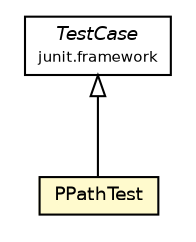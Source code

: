 #!/usr/local/bin/dot
#
# Class diagram 
# Generated by UmlGraph version 4.6 (http://www.spinellis.gr/sw/umlgraph)
#

digraph G {
	edge [fontname="Helvetica",fontsize=10,labelfontname="Helvetica",labelfontsize=10];
	node [fontname="Helvetica",fontsize=10,shape=plaintext];
	// edu.umd.cs.piccolo.nodes.PPathTest
	c143 [label=<<table border="0" cellborder="1" cellspacing="0" cellpadding="2" port="p" bgcolor="lemonChiffon" href="./PPathTest.html">
		<tr><td><table border="0" cellspacing="0" cellpadding="1">
			<tr><td> PPathTest </td></tr>
		</table></td></tr>
		</table>>, fontname="Helvetica", fontcolor="black", fontsize=9.0];
	//edu.umd.cs.piccolo.nodes.PPathTest extends junit.framework.TestCase
	c152:p -> c143:p [dir=back,arrowtail=empty];
	// junit.framework.TestCase
	c152 [label=<<table border="0" cellborder="1" cellspacing="0" cellpadding="2" port="p">
		<tr><td><table border="0" cellspacing="0" cellpadding="1">
			<tr><td><font face="Helvetica-Oblique"> TestCase </font></td></tr>
			<tr><td><font point-size="7.0"> junit.framework </font></td></tr>
		</table></td></tr>
		</table>>, fontname="Helvetica", fontcolor="black", fontsize=9.0];
}

